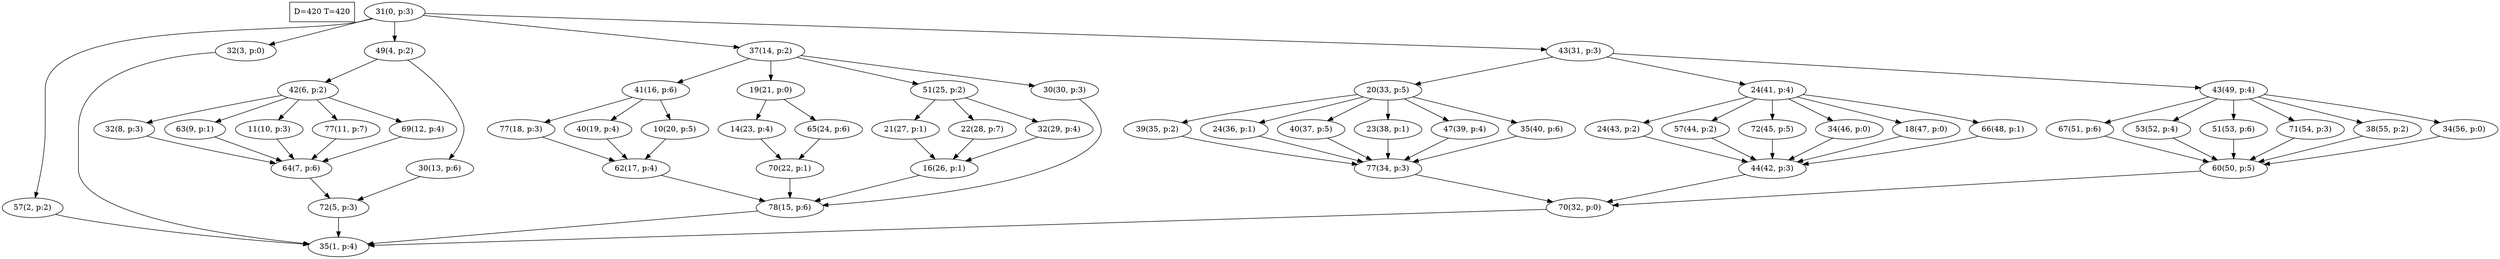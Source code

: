 digraph Task {
i [shape=box, label="D=420 T=420"]; 
0 [label="31(0, p:3)"];
1 [label="35(1, p:4)"];
2 [label="57(2, p:2)"];
3 [label="32(3, p:0)"];
4 [label="49(4, p:2)"];
5 [label="72(5, p:3)"];
6 [label="42(6, p:2)"];
7 [label="64(7, p:6)"];
8 [label="32(8, p:3)"];
9 [label="63(9, p:1)"];
10 [label="11(10, p:3)"];
11 [label="77(11, p:7)"];
12 [label="69(12, p:4)"];
13 [label="30(13, p:6)"];
14 [label="37(14, p:2)"];
15 [label="78(15, p:6)"];
16 [label="41(16, p:6)"];
17 [label="62(17, p:4)"];
18 [label="77(18, p:3)"];
19 [label="40(19, p:4)"];
20 [label="10(20, p:5)"];
21 [label="19(21, p:0)"];
22 [label="70(22, p:1)"];
23 [label="14(23, p:4)"];
24 [label="65(24, p:6)"];
25 [label="51(25, p:2)"];
26 [label="16(26, p:1)"];
27 [label="21(27, p:1)"];
28 [label="22(28, p:7)"];
29 [label="32(29, p:4)"];
30 [label="30(30, p:3)"];
31 [label="43(31, p:3)"];
32 [label="70(32, p:0)"];
33 [label="20(33, p:5)"];
34 [label="77(34, p:3)"];
35 [label="39(35, p:2)"];
36 [label="24(36, p:1)"];
37 [label="40(37, p:5)"];
38 [label="23(38, p:1)"];
39 [label="47(39, p:4)"];
40 [label="35(40, p:6)"];
41 [label="24(41, p:4)"];
42 [label="44(42, p:3)"];
43 [label="24(43, p:2)"];
44 [label="57(44, p:2)"];
45 [label="72(45, p:5)"];
46 [label="34(46, p:0)"];
47 [label="18(47, p:0)"];
48 [label="66(48, p:1)"];
49 [label="43(49, p:4)"];
50 [label="60(50, p:5)"];
51 [label="67(51, p:6)"];
52 [label="53(52, p:4)"];
53 [label="51(53, p:6)"];
54 [label="71(54, p:3)"];
55 [label="38(55, p:2)"];
56 [label="34(56, p:0)"];
0 -> 2;
0 -> 3;
0 -> 4;
0 -> 14;
0 -> 31;
2 -> 1;
3 -> 1;
4 -> 6;
4 -> 13;
5 -> 1;
6 -> 8;
6 -> 9;
6 -> 10;
6 -> 11;
6 -> 12;
7 -> 5;
8 -> 7;
9 -> 7;
10 -> 7;
11 -> 7;
12 -> 7;
13 -> 5;
14 -> 16;
14 -> 21;
14 -> 25;
14 -> 30;
15 -> 1;
16 -> 18;
16 -> 19;
16 -> 20;
17 -> 15;
18 -> 17;
19 -> 17;
20 -> 17;
21 -> 23;
21 -> 24;
22 -> 15;
23 -> 22;
24 -> 22;
25 -> 27;
25 -> 28;
25 -> 29;
26 -> 15;
27 -> 26;
28 -> 26;
29 -> 26;
30 -> 15;
31 -> 33;
31 -> 41;
31 -> 49;
32 -> 1;
33 -> 35;
33 -> 36;
33 -> 37;
33 -> 38;
33 -> 39;
33 -> 40;
34 -> 32;
35 -> 34;
36 -> 34;
37 -> 34;
38 -> 34;
39 -> 34;
40 -> 34;
41 -> 43;
41 -> 44;
41 -> 45;
41 -> 46;
41 -> 47;
41 -> 48;
42 -> 32;
43 -> 42;
44 -> 42;
45 -> 42;
46 -> 42;
47 -> 42;
48 -> 42;
49 -> 51;
49 -> 52;
49 -> 53;
49 -> 54;
49 -> 55;
49 -> 56;
50 -> 32;
51 -> 50;
52 -> 50;
53 -> 50;
54 -> 50;
55 -> 50;
56 -> 50;
}